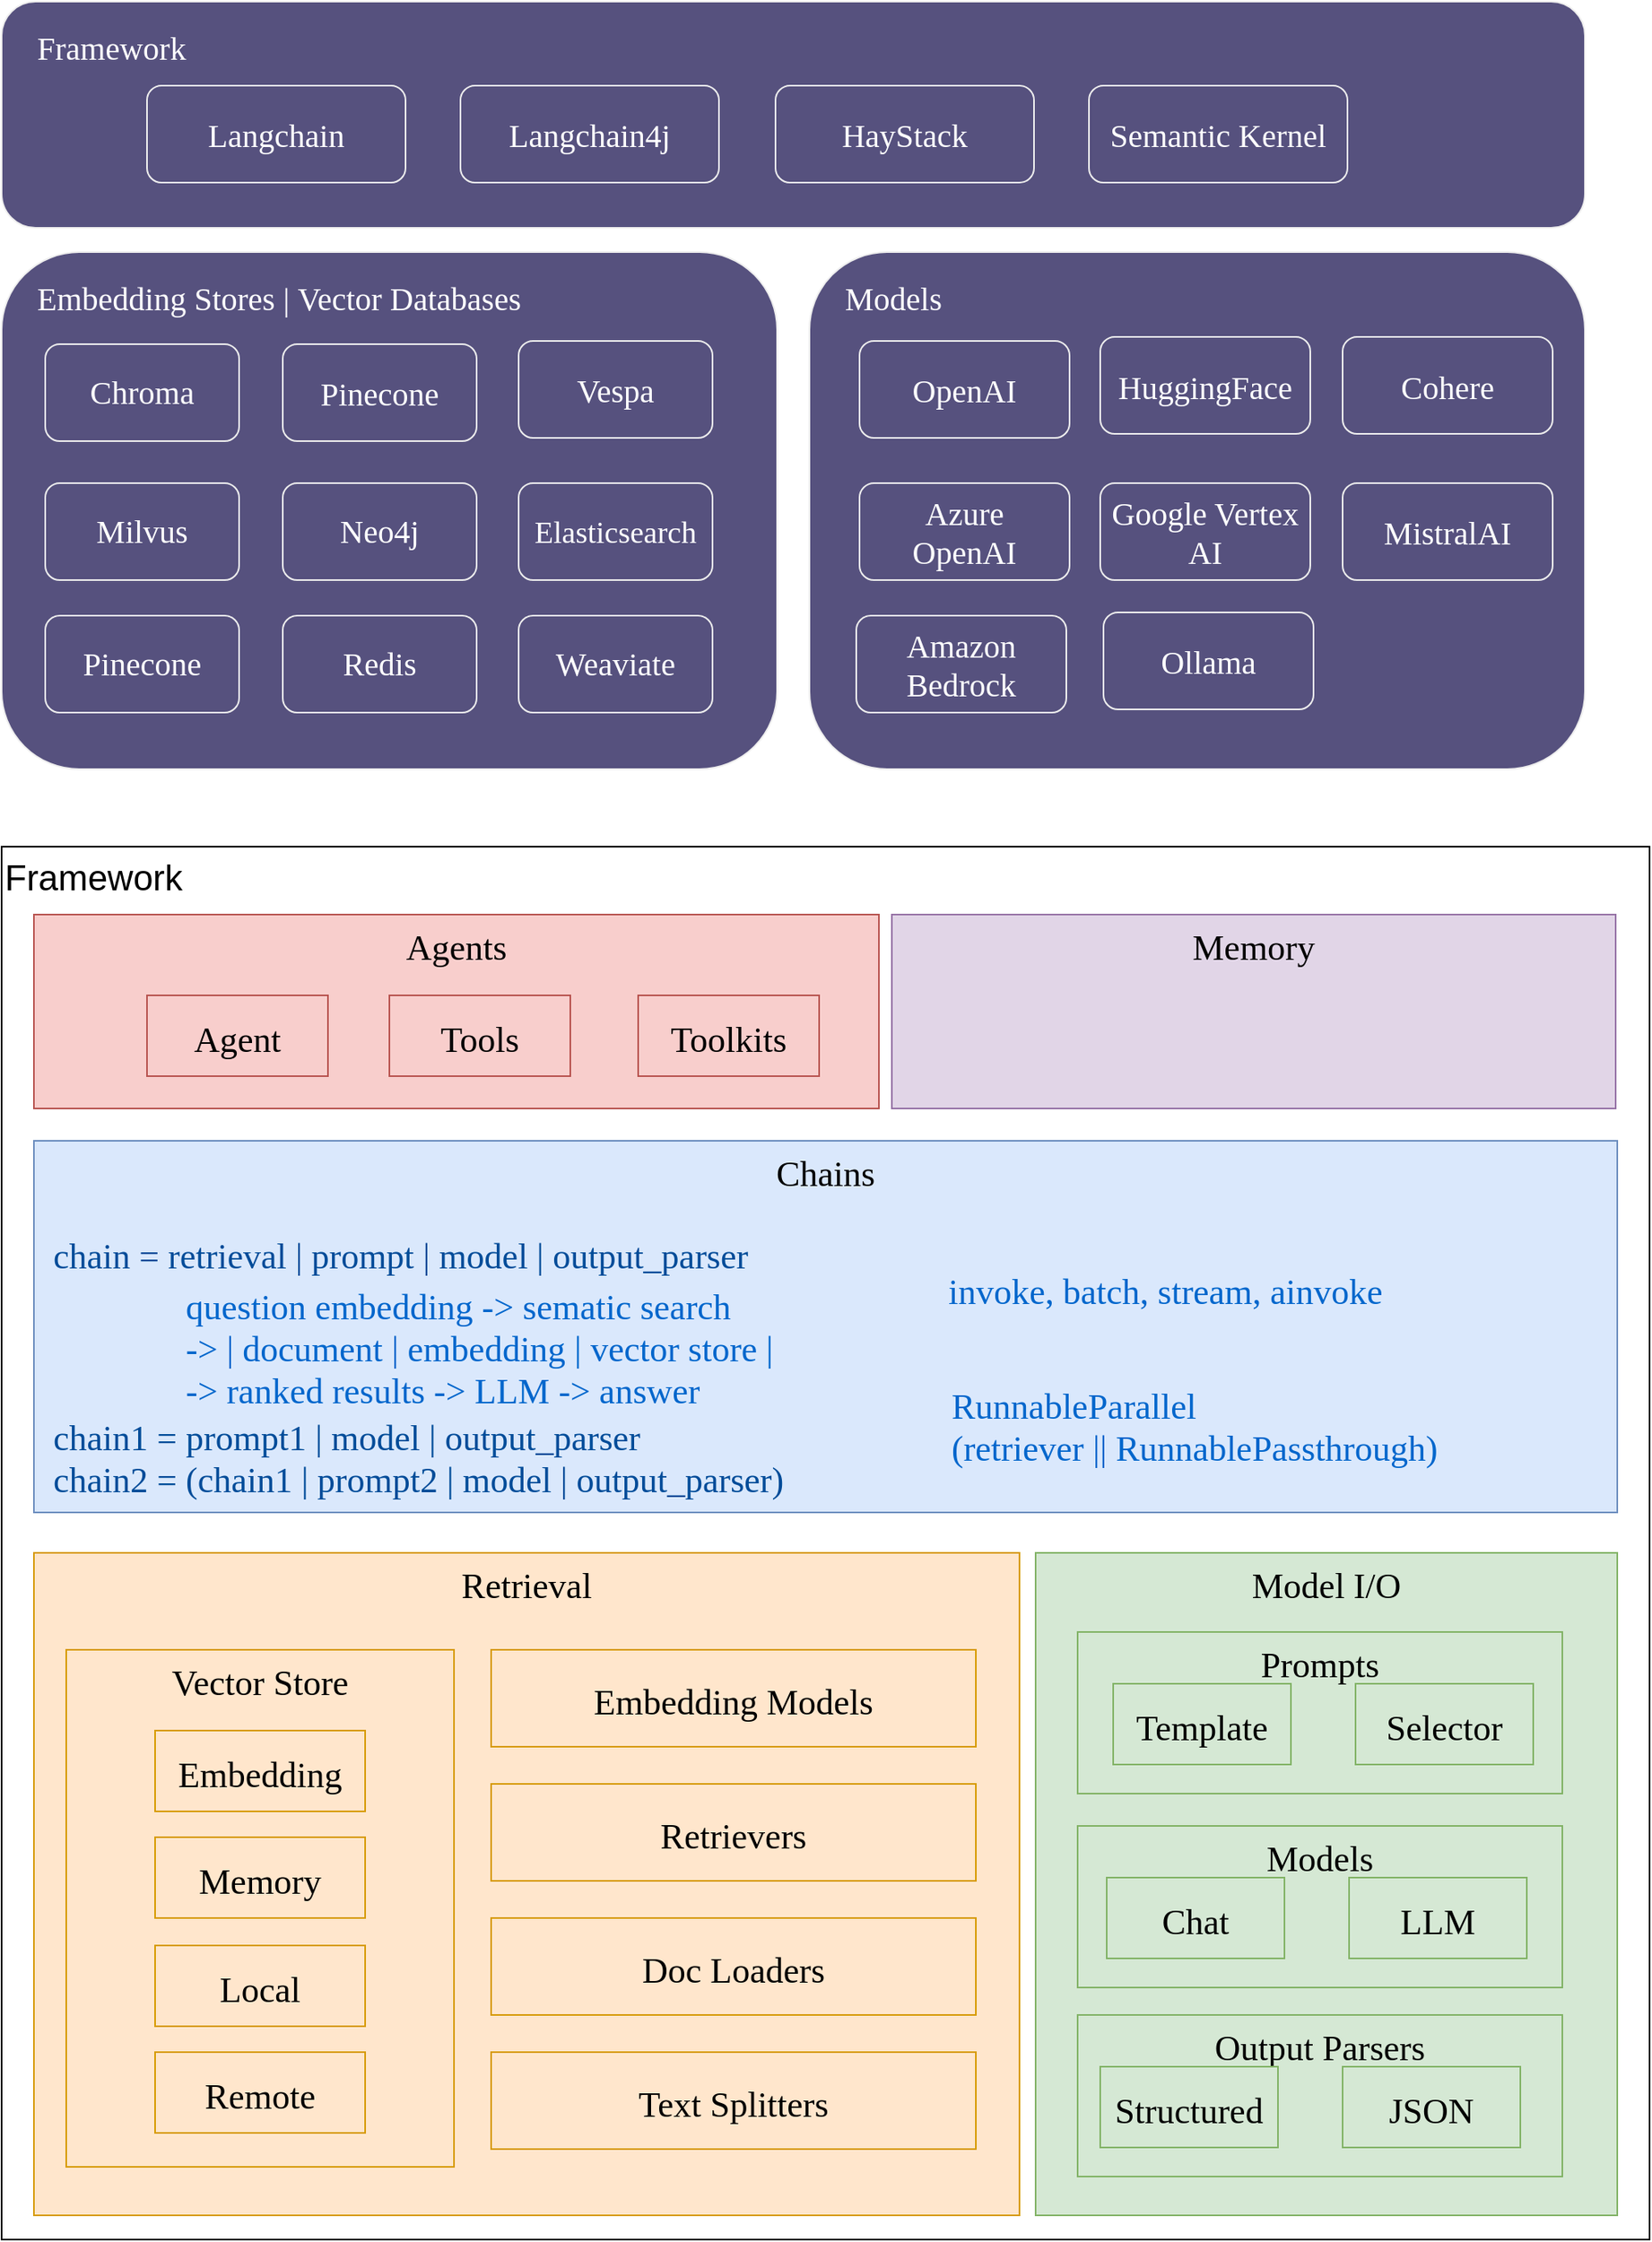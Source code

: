 <mxfile version="23.0.2" type="device">
  <diagram name="第 1 页" id="OYuebWuwv2_rnE3YtoPc">
    <mxGraphModel dx="4390" dy="2573" grid="0" gridSize="10" guides="1" tooltips="1" connect="1" arrows="1" fold="1" page="0" pageScale="1" pageWidth="827" pageHeight="1169" math="0" shadow="0">
      <root>
        <mxCell id="0" />
        <mxCell id="1" parent="0" />
        <mxCell id="pzyvWJL_5G5Jy8PRfsOv-4" value="Framework" style="rounded=0;whiteSpace=wrap;html=1;fontSize=22;verticalAlign=top;align=left;" vertex="1" parent="1">
          <mxGeometry x="-2080" y="-302" width="1020" height="862" as="geometry" />
        </mxCell>
        <mxCell id="4NfUdMrG77cPyhmR1fGu-4" value="Retrieval" style="rounded=0;hachureGap=4;fontFamily=Nunito;fontSize=22;verticalAlign=top;fontSource=https%3A%2F%2Ffonts.googleapis.com%2Fcss%3Ffamily%3DNunito;labelBackgroundColor=none;fillColor=#ffe6cc;strokeColor=#d79b00;" parent="1" vertex="1">
          <mxGeometry x="-2060" y="135" width="610" height="410" as="geometry" />
        </mxCell>
        <mxCell id="4NfUdMrG77cPyhmR1fGu-16" value="Vector Store" style="rounded=0;hachureGap=4;fontFamily=Nunito;fontSize=22;verticalAlign=top;fontSource=https%3A%2F%2Ffonts.googleapis.com%2Fcss%3Ffamily%3DNunito;labelBackgroundColor=none;fillColor=#ffe6cc;strokeColor=#d79b00;" parent="1" vertex="1">
          <mxGeometry x="-2040" y="195" width="240" height="320" as="geometry" />
        </mxCell>
        <mxCell id="4NfUdMrG77cPyhmR1fGu-1" value="Model I/O" style="rounded=0;hachureGap=4;fontFamily=Nunito;fontSize=22;verticalAlign=top;fontSource=https%3A%2F%2Ffonts.googleapis.com%2Fcss%3Ffamily%3DNunito;labelBackgroundColor=none;fillColor=#d5e8d4;strokeColor=#82b366;" parent="1" vertex="1">
          <mxGeometry x="-1440" y="135" width="360" height="410" as="geometry" />
        </mxCell>
        <mxCell id="4NfUdMrG77cPyhmR1fGu-12" value="Output Parsers" style="rounded=0;hachureGap=4;fontFamily=Nunito;fontSize=22;verticalAlign=top;fontSource=https%3A%2F%2Ffonts.googleapis.com%2Fcss%3Ffamily%3DNunito;labelBackgroundColor=none;fillColor=#d5e8d4;strokeColor=#82b366;" parent="1" vertex="1">
          <mxGeometry x="-1414" y="421" width="300" height="100" as="geometry" />
        </mxCell>
        <mxCell id="4NfUdMrG77cPyhmR1fGu-2" value="Prompts" style="rounded=0;hachureGap=4;fontFamily=Nunito;fontSize=22;verticalAlign=top;fontSource=https%3A%2F%2Ffonts.googleapis.com%2Fcss%3Ffamily%3DNunito;labelBackgroundColor=none;fillColor=#d5e8d4;strokeColor=#82b366;" parent="1" vertex="1">
          <mxGeometry x="-1414" y="184" width="300" height="100" as="geometry" />
        </mxCell>
        <mxCell id="4NfUdMrG77cPyhmR1fGu-3" value="Models" style="rounded=0;hachureGap=4;fontFamily=Nunito;fontSize=22;verticalAlign=top;fontSource=https%3A%2F%2Ffonts.googleapis.com%2Fcss%3Ffamily%3DNunito;labelBackgroundColor=none;fillColor=#d5e8d4;strokeColor=#82b366;" parent="1" vertex="1">
          <mxGeometry x="-1414" y="304" width="300" height="100" as="geometry" />
        </mxCell>
        <mxCell id="4NfUdMrG77cPyhmR1fGu-5" value="Agents" style="rounded=0;hachureGap=4;fontFamily=Nunito;fontSize=22;verticalAlign=top;fontSource=https%3A%2F%2Ffonts.googleapis.com%2Fcss%3Ffamily%3DNunito;labelBackgroundColor=none;fillColor=#f8cecc;strokeColor=#b85450;" parent="1" vertex="1">
          <mxGeometry x="-2060" y="-260" width="523" height="120" as="geometry" />
        </mxCell>
        <mxCell id="4NfUdMrG77cPyhmR1fGu-6" value="Selector" style="rounded=0;hachureGap=4;fontFamily=Nunito;fontSize=22;fontSource=https%3A%2F%2Ffonts.googleapis.com%2Fcss%3Ffamily%3DNunito;labelBackgroundColor=none;fillColor=#d5e8d4;strokeColor=#82b366;" parent="1" vertex="1">
          <mxGeometry x="-1242" y="216" width="110" height="50" as="geometry" />
        </mxCell>
        <mxCell id="4NfUdMrG77cPyhmR1fGu-7" value="Template" style="rounded=0;hachureGap=4;fontFamily=Nunito;fontSize=22;fontSource=https%3A%2F%2Ffonts.googleapis.com%2Fcss%3Ffamily%3DNunito;labelBackgroundColor=none;fillColor=#d5e8d4;strokeColor=#82b366;" parent="1" vertex="1">
          <mxGeometry x="-1392" y="216" width="110" height="50" as="geometry" />
        </mxCell>
        <mxCell id="4NfUdMrG77cPyhmR1fGu-8" value="Structured" style="rounded=0;hachureGap=4;fontFamily=Nunito;fontSize=22;fontSource=https%3A%2F%2Ffonts.googleapis.com%2Fcss%3Ffamily%3DNunito;labelBackgroundColor=none;fillColor=#d5e8d4;strokeColor=#82b366;" parent="1" vertex="1">
          <mxGeometry x="-1400" y="453" width="110" height="50" as="geometry" />
        </mxCell>
        <mxCell id="4NfUdMrG77cPyhmR1fGu-9" value="JSON" style="rounded=0;hachureGap=4;fontFamily=Nunito;fontSize=22;fontSource=https%3A%2F%2Ffonts.googleapis.com%2Fcss%3Ffamily%3DNunito;labelBackgroundColor=none;fillColor=#d5e8d4;strokeColor=#82b366;" parent="1" vertex="1">
          <mxGeometry x="-1250" y="453" width="110" height="50" as="geometry" />
        </mxCell>
        <mxCell id="4NfUdMrG77cPyhmR1fGu-10" value="Chat" style="rounded=0;hachureGap=4;fontFamily=Nunito;fontSize=22;fontSource=https%3A%2F%2Ffonts.googleapis.com%2Fcss%3Ffamily%3DNunito;labelBackgroundColor=none;fillColor=#d5e8d4;strokeColor=#82b366;" parent="1" vertex="1">
          <mxGeometry x="-1396" y="336" width="110" height="50" as="geometry" />
        </mxCell>
        <mxCell id="4NfUdMrG77cPyhmR1fGu-11" value="LLM" style="rounded=0;hachureGap=4;fontFamily=Nunito;fontSize=22;fontSource=https%3A%2F%2Ffonts.googleapis.com%2Fcss%3Ffamily%3DNunito;labelBackgroundColor=none;fillColor=#d5e8d4;strokeColor=#82b366;" parent="1" vertex="1">
          <mxGeometry x="-1246" y="336" width="110" height="50" as="geometry" />
        </mxCell>
        <mxCell id="4NfUdMrG77cPyhmR1fGu-13" value="Retrievers" style="rounded=0;hachureGap=4;fontFamily=Nunito;fontSize=22;verticalAlign=middle;fontSource=https%3A%2F%2Ffonts.googleapis.com%2Fcss%3Ffamily%3DNunito;flipV=0;labelBackgroundColor=none;fillColor=#ffe6cc;strokeColor=#d79b00;" parent="1" vertex="1">
          <mxGeometry x="-1777" y="278" width="300" height="60" as="geometry" />
        </mxCell>
        <mxCell id="4NfUdMrG77cPyhmR1fGu-14" value="Embedding" style="rounded=0;hachureGap=4;fontFamily=Nunito;fontSize=22;fontSource=https%3A%2F%2Ffonts.googleapis.com%2Fcss%3Ffamily%3DNunito;labelBackgroundColor=none;fillColor=#ffe6cc;strokeColor=#d79b00;" parent="1" vertex="1">
          <mxGeometry x="-1985" y="245" width="130" height="50" as="geometry" />
        </mxCell>
        <mxCell id="4NfUdMrG77cPyhmR1fGu-15" value="Doc Loaders" style="rounded=0;hachureGap=4;fontFamily=Nunito;fontSize=22;verticalAlign=middle;fontSource=https%3A%2F%2Ffonts.googleapis.com%2Fcss%3Ffamily%3DNunito;flipV=0;labelBackgroundColor=none;fillColor=#ffe6cc;strokeColor=#d79b00;" parent="1" vertex="1">
          <mxGeometry x="-1777" y="361" width="300" height="60" as="geometry" />
        </mxCell>
        <mxCell id="4NfUdMrG77cPyhmR1fGu-17" value="Text Splitters" style="rounded=0;hachureGap=4;fontFamily=Nunito;fontSize=22;verticalAlign=middle;fontSource=https%3A%2F%2Ffonts.googleapis.com%2Fcss%3Ffamily%3DNunito;flipV=0;labelBackgroundColor=none;fillColor=#ffe6cc;strokeColor=#d79b00;" parent="1" vertex="1">
          <mxGeometry x="-1777" y="444" width="300" height="60" as="geometry" />
        </mxCell>
        <mxCell id="4NfUdMrG77cPyhmR1fGu-18" value="Embedding Models" style="rounded=0;hachureGap=4;fontFamily=Nunito;fontSize=22;verticalAlign=middle;fontSource=https%3A%2F%2Ffonts.googleapis.com%2Fcss%3Ffamily%3DNunito;flipV=0;labelBackgroundColor=none;fillColor=#ffe6cc;strokeColor=#d79b00;" parent="1" vertex="1">
          <mxGeometry x="-1777" y="195" width="300" height="60" as="geometry" />
        </mxCell>
        <mxCell id="4NfUdMrG77cPyhmR1fGu-19" value="Local" style="rounded=0;hachureGap=4;fontFamily=Nunito;fontSize=22;fontSource=https%3A%2F%2Ffonts.googleapis.com%2Fcss%3Ffamily%3DNunito;labelBackgroundColor=none;fillColor=#ffe6cc;strokeColor=#d79b00;" parent="1" vertex="1">
          <mxGeometry x="-1985" y="378" width="130" height="50" as="geometry" />
        </mxCell>
        <mxCell id="4NfUdMrG77cPyhmR1fGu-20" value="Memory" style="rounded=0;hachureGap=4;fontFamily=Nunito;fontSize=22;fontSource=https%3A%2F%2Ffonts.googleapis.com%2Fcss%3Ffamily%3DNunito;labelBackgroundColor=none;fillColor=#ffe6cc;strokeColor=#d79b00;" parent="1" vertex="1">
          <mxGeometry x="-1985" y="311" width="130" height="50" as="geometry" />
        </mxCell>
        <mxCell id="4NfUdMrG77cPyhmR1fGu-21" value="Remote" style="rounded=0;hachureGap=4;fontFamily=Nunito;fontSize=22;fontSource=https%3A%2F%2Ffonts.googleapis.com%2Fcss%3Ffamily%3DNunito;labelBackgroundColor=none;fillColor=#ffe6cc;strokeColor=#d79b00;" parent="1" vertex="1">
          <mxGeometry x="-1985" y="444" width="130" height="50" as="geometry" />
        </mxCell>
        <mxCell id="4NfUdMrG77cPyhmR1fGu-22" value="Chains" style="rounded=0;hachureGap=4;fontFamily=Nunito;fontSize=22;verticalAlign=top;fontSource=https%3A%2F%2Ffonts.googleapis.com%2Fcss%3Ffamily%3DNunito;labelBackgroundColor=none;fillColor=#dae8fc;strokeColor=#6c8ebf;" parent="1" vertex="1">
          <mxGeometry x="-2060" y="-120" width="980" height="230" as="geometry" />
        </mxCell>
        <mxCell id="4NfUdMrG77cPyhmR1fGu-23" value="chain = retrieval | prompt | model | output_parser" style="text;align=left;verticalAlign=middle;resizable=0;points=[];autosize=1;strokeColor=none;fillColor=none;fontSize=22;fontFamily=Nunito;fontStyle=0;labelBackgroundColor=none;labelBorderColor=none;fontColor=#004C99;fontSource=https%3A%2F%2Ffonts.googleapis.com%2Fcss%3Ffamily%3DNunito;" parent="1" vertex="1">
          <mxGeometry x="-2050" y="-70" width="516" height="38" as="geometry" />
        </mxCell>
        <mxCell id="4NfUdMrG77cPyhmR1fGu-26" value="RunnableParallel &#xa;(retriever || RunnablePassthrough)" style="text;align=left;verticalAlign=middle;resizable=0;points=[];autosize=1;strokeColor=none;fillColor=none;fontSize=22;fontFamily=Nunito;fontStyle=0;labelBackgroundColor=none;labelBorderColor=none;fontColor=#0066CC;fontSource=https%3A%2F%2Ffonts.googleapis.com%2Fcss%3Ffamily%3DNunito;" parent="1" vertex="1">
          <mxGeometry x="-1494" y="22.5" width="362" height="65" as="geometry" />
        </mxCell>
        <mxCell id="4NfUdMrG77cPyhmR1fGu-27" value="invoke, batch, stream, ainvoke" style="text;align=left;verticalAlign=middle;resizable=0;points=[];autosize=1;strokeColor=none;fillColor=none;fontSize=22;fontFamily=Nunito;fontStyle=0;labelBackgroundColor=none;labelBorderColor=none;fontColor=#0066CC;fontSource=https%3A%2F%2Ffonts.googleapis.com%2Fcss%3Ffamily%3DNunito;" parent="1" vertex="1">
          <mxGeometry x="-1496" y="-48" width="328" height="38" as="geometry" />
        </mxCell>
        <mxCell id="4NfUdMrG77cPyhmR1fGu-29" value="Agent" style="rounded=0;hachureGap=4;fontFamily=Nunito;fontSize=22;fontSource=https%3A%2F%2Ffonts.googleapis.com%2Fcss%3Ffamily%3DNunito;labelBackgroundColor=none;fillColor=#f8cecc;strokeColor=#b85450;" parent="1" vertex="1">
          <mxGeometry x="-1990" y="-210" width="112" height="50" as="geometry" />
        </mxCell>
        <mxCell id="4NfUdMrG77cPyhmR1fGu-30" value="Tools" style="rounded=0;hachureGap=4;fontFamily=Nunito;fontSize=22;fontSource=https%3A%2F%2Ffonts.googleapis.com%2Fcss%3Ffamily%3DNunito;labelBackgroundColor=none;fillColor=#f8cecc;strokeColor=#b85450;" parent="1" vertex="1">
          <mxGeometry x="-1840" y="-210" width="112" height="50" as="geometry" />
        </mxCell>
        <mxCell id="4NfUdMrG77cPyhmR1fGu-32" value="chain1 = prompt1 | model | output_parser&#xa;chain2 = (chain1 | prompt2 | model | output_parser)" style="text;align=left;verticalAlign=middle;resizable=0;points=[];autosize=1;strokeColor=none;fillColor=none;fontSize=22;fontFamily=Nunito;labelBackgroundColor=none;fontColor=#004C99;fontSource=https%3A%2F%2Ffonts.googleapis.com%2Fcss%3Ffamily%3DNunito;" parent="1" vertex="1">
          <mxGeometry x="-2050" y="42" width="539" height="65" as="geometry" />
        </mxCell>
        <mxCell id="4NfUdMrG77cPyhmR1fGu-33" value="Toolkits" style="rounded=0;hachureGap=4;fontFamily=Nunito;fontSize=22;fontSource=https%3A%2F%2Ffonts.googleapis.com%2Fcss%3Ffamily%3DNunito;labelBackgroundColor=none;fillColor=#f8cecc;strokeColor=#b85450;" parent="1" vertex="1">
          <mxGeometry x="-1686" y="-210" width="112" height="50" as="geometry" />
        </mxCell>
        <mxCell id="MscFgvf52E4xxU9Cp72V-1" value="question embedding -&gt; sematic search &#xa;-&gt; | document | embedding | vector store | &#xa;-&gt; ranked results -&gt; LLM -&gt; answer" style="text;align=left;verticalAlign=middle;resizable=0;points=[];autosize=1;strokeColor=none;fillColor=none;fontFamily=Nunito;fontSize=22;fontStyle=0;labelBackgroundColor=none;labelBorderColor=none;fontColor=#0066CC;fontSource=https%3A%2F%2Ffonts.googleapis.com%2Fcss%3Ffamily%3DNunito;" parent="1" vertex="1">
          <mxGeometry x="-1968" y="-39" width="457" height="91" as="geometry" />
        </mxCell>
        <mxCell id="mzIa0gRwXA8rVOjW6qRV-1" value="Framework" style="rounded=1;whiteSpace=wrap;html=1;fontFamily=Nunito;fontSize=20;verticalAlign=top;align=left;spacingLeft=20;spacingTop=10;labelBackgroundColor=none;fillColor=#56517E;strokeColor=#EEEEEE;fontColor=#FFFFFF;fontSource=https%3A%2F%2Ffonts.googleapis.com%2Fcss%3Ffamily%3DNunito;glass=0;shadow=0;" parent="1" vertex="1">
          <mxGeometry x="-2080" y="-825" width="980" height="140" as="geometry" />
        </mxCell>
        <mxCell id="mzIa0gRwXA8rVOjW6qRV-2" value="Embedding Stores |&amp;nbsp;Vector Databases" style="rounded=1;whiteSpace=wrap;html=1;fontFamily=Nunito;fontSize=20;verticalAlign=top;align=left;spacingLeft=20;spacingTop=10;labelBackgroundColor=none;fillColor=#56517E;strokeColor=#EEEEEE;fontColor=#FFFFFF;fontSource=https%3A%2F%2Ffonts.googleapis.com%2Fcss%3Ffamily%3DNunito;glass=0;shadow=0;" parent="1" vertex="1">
          <mxGeometry x="-2080" y="-670" width="480" height="320" as="geometry" />
        </mxCell>
        <mxCell id="mzIa0gRwXA8rVOjW6qRV-3" value="Models" style="rounded=1;whiteSpace=wrap;html=1;fontFamily=Nunito;fontSize=20;verticalAlign=top;align=left;spacingLeft=20;spacingTop=10;labelBackgroundColor=none;fillColor=#56517E;strokeColor=#EEEEEE;fontColor=#FFFFFF;fontSource=https%3A%2F%2Ffonts.googleapis.com%2Fcss%3Ffamily%3DNunito;glass=0;shadow=0;" parent="1" vertex="1">
          <mxGeometry x="-1580" y="-670" width="480" height="320" as="geometry" />
        </mxCell>
        <mxCell id="mzIa0gRwXA8rVOjW6qRV-4" value="Langchain" style="rounded=1;whiteSpace=wrap;html=1;fontFamily=Nunito;fontSize=20;labelBackgroundColor=none;fillColor=#56517E;strokeColor=#EEEEEE;fontColor=#FFFFFF;fontSource=https%3A%2F%2Ffonts.googleapis.com%2Fcss%3Ffamily%3DNunito;fontStyle=0" parent="1" vertex="1">
          <mxGeometry x="-1990" y="-773" width="160" height="60" as="geometry" />
        </mxCell>
        <mxCell id="mzIa0gRwXA8rVOjW6qRV-5" value="Langchain4j" style="rounded=1;whiteSpace=wrap;html=1;fontFamily=Nunito;fontSize=20;labelBackgroundColor=none;fillColor=#56517E;strokeColor=#EEEEEE;fontColor=#FFFFFF;fontSource=https%3A%2F%2Ffonts.googleapis.com%2Fcss%3Ffamily%3DNunito;fontStyle=0" parent="1" vertex="1">
          <mxGeometry x="-1796" y="-773" width="160" height="60" as="geometry" />
        </mxCell>
        <mxCell id="mzIa0gRwXA8rVOjW6qRV-6" value="HayStack" style="rounded=1;whiteSpace=wrap;html=1;fontFamily=Nunito;fontSize=20;labelBackgroundColor=none;fillColor=#56517E;strokeColor=#EEEEEE;fontColor=#FFFFFF;fontSource=https%3A%2F%2Ffonts.googleapis.com%2Fcss%3Ffamily%3DNunito;fontStyle=0" parent="1" vertex="1">
          <mxGeometry x="-1601" y="-773" width="160" height="60" as="geometry" />
        </mxCell>
        <mxCell id="mzIa0gRwXA8rVOjW6qRV-7" value="OpenAI" style="rounded=1;whiteSpace=wrap;html=1;fontFamily=Nunito;fontSize=20;labelBackgroundColor=none;fillColor=#56517E;strokeColor=#EEEEEE;fontColor=#FFFFFF;fontSource=https%3A%2F%2Ffonts.googleapis.com%2Fcss%3Ffamily%3DNunito;fontStyle=0" parent="1" vertex="1">
          <mxGeometry x="-1549" y="-615" width="130" height="60" as="geometry" />
        </mxCell>
        <mxCell id="mzIa0gRwXA8rVOjW6qRV-8" value="HuggingFace" style="rounded=1;whiteSpace=wrap;html=1;fontFamily=Nunito;fontSize=20;labelBackgroundColor=none;fillColor=#56517E;strokeColor=#EEEEEE;fontColor=#FFFFFF;fontSource=https%3A%2F%2Ffonts.googleapis.com%2Fcss%3Ffamily%3DNunito;fontStyle=0" parent="1" vertex="1">
          <mxGeometry x="-1400" y="-617.5" width="130" height="60" as="geometry" />
        </mxCell>
        <mxCell id="mzIa0gRwXA8rVOjW6qRV-9" value="Pinecone" style="rounded=1;whiteSpace=wrap;html=1;fontFamily=Nunito;fontSize=20;labelBackgroundColor=none;fillColor=#56517E;strokeColor=#EEEEEE;fontColor=#FFFFFF;fontSource=https%3A%2F%2Ffonts.googleapis.com%2Fcss%3Ffamily%3DNunito;fontStyle=0" parent="1" vertex="1">
          <mxGeometry x="-1906" y="-613" width="120" height="60" as="geometry" />
        </mxCell>
        <mxCell id="mzIa0gRwXA8rVOjW6qRV-10" value="Vespa" style="rounded=1;whiteSpace=wrap;html=1;fontFamily=Nunito;fontSize=20;labelBackgroundColor=none;fillColor=#56517E;strokeColor=#EEEEEE;fontColor=#FFFFFF;fontSource=https%3A%2F%2Ffonts.googleapis.com%2Fcss%3Ffamily%3DNunito;fontStyle=0" parent="1" vertex="1">
          <mxGeometry x="-1760" y="-615" width="120" height="60" as="geometry" />
        </mxCell>
        <mxCell id="mzIa0gRwXA8rVOjW6qRV-12" value="Cohere" style="rounded=1;whiteSpace=wrap;html=1;fontFamily=Nunito;fontSize=20;labelBackgroundColor=none;fillColor=#56517E;strokeColor=#EEEEEE;fontColor=#FFFFFF;fontSource=https%3A%2F%2Ffonts.googleapis.com%2Fcss%3Ffamily%3DNunito;fontStyle=0" parent="1" vertex="1">
          <mxGeometry x="-1250" y="-617.5" width="130" height="60" as="geometry" />
        </mxCell>
        <mxCell id="mzIa0gRwXA8rVOjW6qRV-13" value="Google Vertex AI" style="rounded=1;whiteSpace=wrap;html=1;fontFamily=Nunito;fontSize=20;fontStyle=0;labelBackgroundColor=none;fillColor=#56517E;strokeColor=#EEEEEE;fontColor=#FFFFFF;fontSource=https%3A%2F%2Ffonts.googleapis.com%2Fcss%3Ffamily%3DNunito;" parent="1" vertex="1">
          <mxGeometry x="-1400" y="-527" width="130" height="60" as="geometry" />
        </mxCell>
        <mxCell id="mzIa0gRwXA8rVOjW6qRV-14" value="Semantic Kernel" style="rounded=1;whiteSpace=wrap;html=1;fontFamily=Nunito;fontSize=20;labelBackgroundColor=none;fillColor=#56517E;strokeColor=#EEEEEE;fontColor=#FFFFFF;fontSource=https%3A%2F%2Ffonts.googleapis.com%2Fcss%3Ffamily%3DNunito;fontStyle=0" parent="1" vertex="1">
          <mxGeometry x="-1407" y="-773" width="160" height="60" as="geometry" />
        </mxCell>
        <mxCell id="mzIa0gRwXA8rVOjW6qRV-15" value="Azure &lt;br&gt;OpenAI" style="rounded=1;whiteSpace=wrap;html=1;fontFamily=Nunito;fontSize=20;labelBackgroundColor=none;fillColor=#56517E;strokeColor=#EEEEEE;fontColor=#FFFFFF;fontSource=https%3A%2F%2Ffonts.googleapis.com%2Fcss%3Ffamily%3DNunito;fontStyle=0" parent="1" vertex="1">
          <mxGeometry x="-1549" y="-527" width="130" height="60" as="geometry" />
        </mxCell>
        <mxCell id="mzIa0gRwXA8rVOjW6qRV-16" value="&lt;div style=&quot;font-size: 20px; line-height: 21px;&quot;&gt;Chroma&lt;/div&gt;" style="rounded=1;whiteSpace=wrap;html=1;fontFamily=Nunito;fontSize=20;labelBackgroundColor=none;fillColor=#56517E;strokeColor=#EEEEEE;fontColor=#FFFFFF;fontSource=https%3A%2F%2Ffonts.googleapis.com%2Fcss%3Ffamily%3DNunito;fontStyle=0" parent="1" vertex="1">
          <mxGeometry x="-2053" y="-613" width="120" height="60" as="geometry" />
        </mxCell>
        <mxCell id="mzIa0gRwXA8rVOjW6qRV-17" value="&lt;div style=&quot;font-size: 20px; line-height: 21px;&quot;&gt;&lt;div style=&quot;line-height: 21px; font-size: 20px;&quot;&gt;Milvus&lt;/div&gt;&lt;/div&gt;" style="rounded=1;whiteSpace=wrap;html=1;fontFamily=Nunito;fontSize=20;labelBackgroundColor=none;fillColor=#56517E;strokeColor=#EEEEEE;fontColor=#FFFFFF;fontSource=https%3A%2F%2Ffonts.googleapis.com%2Fcss%3Ffamily%3DNunito;fontStyle=0" parent="1" vertex="1">
          <mxGeometry x="-2053" y="-527" width="120" height="60" as="geometry" />
        </mxCell>
        <mxCell id="mzIa0gRwXA8rVOjW6qRV-20" value="MistralAI" style="rounded=1;whiteSpace=wrap;html=1;fontFamily=Nunito;fontSize=20;labelBackgroundColor=none;fillColor=#56517E;strokeColor=#EEEEEE;fontColor=#FFFFFF;fontSource=https%3A%2F%2Ffonts.googleapis.com%2Fcss%3Ffamily%3DNunito;fontStyle=0" parent="1" vertex="1">
          <mxGeometry x="-1250" y="-527" width="130" height="60" as="geometry" />
        </mxCell>
        <mxCell id="mzIa0gRwXA8rVOjW6qRV-22" value="&lt;div style=&quot;font-size: 20px; line-height: 21px;&quot;&gt;&lt;div style=&quot;line-height: 21px; font-size: 20px;&quot;&gt;&lt;div style=&quot;line-height: 21px; font-size: 20px;&quot;&gt;Neo4j&lt;/div&gt;&lt;/div&gt;&lt;/div&gt;" style="rounded=1;whiteSpace=wrap;html=1;fontFamily=Nunito;fontSize=20;labelBackgroundColor=none;fillColor=#56517E;strokeColor=#EEEEEE;fontColor=#FFFFFF;fontSource=https%3A%2F%2Ffonts.googleapis.com%2Fcss%3Ffamily%3DNunito;fontStyle=0" parent="1" vertex="1">
          <mxGeometry x="-1906" y="-527" width="120" height="60" as="geometry" />
        </mxCell>
        <mxCell id="mzIa0gRwXA8rVOjW6qRV-23" value="&lt;div style=&quot;font-size: 19px; line-height: 21px;&quot;&gt;&lt;div style=&quot;line-height: 21px; font-size: 19px;&quot;&gt;&lt;div style=&quot;line-height: 21px; font-size: 19px;&quot;&gt;Elasticsearch&lt;/div&gt;&lt;/div&gt;&lt;/div&gt;" style="rounded=1;whiteSpace=wrap;html=1;fontFamily=Nunito;fontSize=19;labelBackgroundColor=none;fillColor=#56517E;strokeColor=#EEEEEE;fontColor=#FFFFFF;fontSource=https%3A%2F%2Ffonts.googleapis.com%2Fcss%3Ffamily%3DNunito;fontStyle=0" parent="1" vertex="1">
          <mxGeometry x="-1760" y="-527" width="120" height="60" as="geometry" />
        </mxCell>
        <mxCell id="mzIa0gRwXA8rVOjW6qRV-24" value="&lt;div style=&quot;font-size: 20px; line-height: 21px;&quot;&gt;&lt;div style=&quot;line-height: 21px; font-size: 20px;&quot;&gt;&lt;div style=&quot;line-height: 21px; font-size: 20px;&quot;&gt;Pinecone&lt;/div&gt;&lt;/div&gt;&lt;/div&gt;" style="rounded=1;whiteSpace=wrap;html=1;fontFamily=Nunito;fontSize=20;labelBackgroundColor=none;fillColor=#56517E;strokeColor=#EEEEEE;fontColor=#FFFFFF;fontSource=https%3A%2F%2Ffonts.googleapis.com%2Fcss%3Ffamily%3DNunito;fontStyle=0" parent="1" vertex="1">
          <mxGeometry x="-2053" y="-445" width="120" height="60" as="geometry" />
        </mxCell>
        <mxCell id="mzIa0gRwXA8rVOjW6qRV-26" value="&lt;div style=&quot;font-size: 20px; line-height: 21px;&quot;&gt;&lt;div style=&quot;line-height: 21px; font-size: 20px;&quot;&gt;&lt;div style=&quot;line-height: 21px; font-size: 20px;&quot;&gt;Weaviate&lt;/div&gt;&lt;/div&gt;&lt;/div&gt;" style="rounded=1;whiteSpace=wrap;html=1;fontFamily=Nunito;fontSize=20;labelBackgroundColor=none;fillColor=#56517E;strokeColor=#EEEEEE;fontColor=#FFFFFF;fontSource=https%3A%2F%2Ffonts.googleapis.com%2Fcss%3Ffamily%3DNunito;fontStyle=0" parent="1" vertex="1">
          <mxGeometry x="-1760" y="-445" width="120" height="60" as="geometry" />
        </mxCell>
        <mxCell id="mzIa0gRwXA8rVOjW6qRV-28" value="Amazon Bedrock" style="rounded=1;whiteSpace=wrap;html=1;fontFamily=Nunito;fontSize=20;labelBackgroundColor=none;fillColor=#56517E;strokeColor=#EEEEEE;fontColor=#FFFFFF;fontSource=https%3A%2F%2Ffonts.googleapis.com%2Fcss%3Ffamily%3DNunito;fontStyle=0" parent="1" vertex="1">
          <mxGeometry x="-1551" y="-445" width="130" height="60" as="geometry" />
        </mxCell>
        <mxCell id="pzyvWJL_5G5Jy8PRfsOv-1" value="Memory" style="rounded=0;hachureGap=4;fontFamily=Nunito;fontSize=22;verticalAlign=top;fontSource=https%3A%2F%2Ffonts.googleapis.com%2Fcss%3Ffamily%3DNunito;labelBackgroundColor=none;fillColor=#e1d5e7;strokeColor=#9673a6;" vertex="1" parent="1">
          <mxGeometry x="-1529" y="-260" width="448" height="120" as="geometry" />
        </mxCell>
        <mxCell id="pzyvWJL_5G5Jy8PRfsOv-2" value="&lt;div style=&quot;font-size: 20px; line-height: 21px;&quot;&gt;&lt;div style=&quot;line-height: 21px; font-size: 20px;&quot;&gt;&lt;div style=&quot;line-height: 21px; font-size: 20px;&quot;&gt;Redis&lt;/div&gt;&lt;/div&gt;&lt;/div&gt;" style="rounded=1;whiteSpace=wrap;html=1;fontFamily=Nunito;fontSize=20;labelBackgroundColor=none;fillColor=#56517E;strokeColor=#EEEEEE;fontColor=#FFFFFF;fontSource=https%3A%2F%2Ffonts.googleapis.com%2Fcss%3Ffamily%3DNunito;fontStyle=0" vertex="1" parent="1">
          <mxGeometry x="-1906" y="-445" width="120" height="60" as="geometry" />
        </mxCell>
        <mxCell id="pzyvWJL_5G5Jy8PRfsOv-3" value="Ollama" style="rounded=1;whiteSpace=wrap;html=1;fontFamily=Nunito;fontSize=20;labelBackgroundColor=none;fillColor=#56517E;strokeColor=#EEEEEE;fontColor=#FFFFFF;fontSource=https%3A%2F%2Ffonts.googleapis.com%2Fcss%3Ffamily%3DNunito;fontStyle=0" vertex="1" parent="1">
          <mxGeometry x="-1398" y="-447" width="130" height="60" as="geometry" />
        </mxCell>
      </root>
    </mxGraphModel>
  </diagram>
</mxfile>
